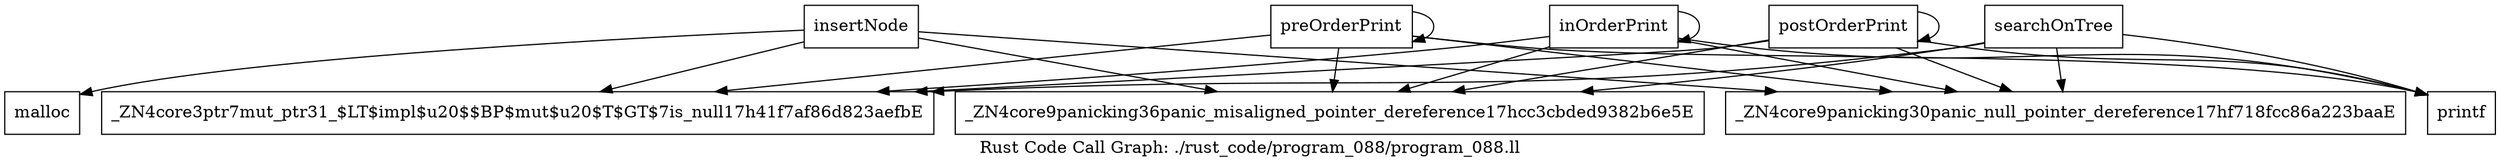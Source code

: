 digraph "Rust Code Call Graph: ./rust_code/program_088/program_088.ll" {
	label="Rust Code Call Graph: ./rust_code/program_088/program_088.ll";

	Node0x55568c3efac0 [shape=record,label="{_ZN4core3ptr7mut_ptr31_$LT$impl$u20$$BP$mut$u20$T$GT$7is_null17h41f7af86d823aefbE}"];
	Node0x55568c3ef990 [shape=record,label="{insertNode}"];
	Node0x55568c3ef990 -> Node0x55568c4051e0;
	Node0x55568c3ef990 -> Node0x55568c3e8980;
	Node0x55568c3ef990 -> Node0x55568c3e47d0;
	Node0x55568c3ef990 -> Node0x55568c3efac0;
	Node0x55568c3e0420 [shape=record,label="{searchOnTree}"];
	Node0x55568c3e0420 -> Node0x55568c3e47d0;
	Node0x55568c3e0420 -> Node0x55568c3e8980;
	Node0x55568c3e0420 -> Node0x55568c3e2260;
	Node0x55568c3e0420 -> Node0x55568c3efac0;
	Node0x55568c3e6600 [shape=record,label="{preOrderPrint}"];
	Node0x55568c3e6600 -> Node0x55568c3efac0;
	Node0x55568c3e6600 -> Node0x55568c3e8980;
	Node0x55568c3e6600 -> Node0x55568c3e2260;
	Node0x55568c3e6600 -> Node0x55568c3e47d0;
	Node0x55568c3e6600 -> Node0x55568c3e6600;
	Node0x55568c3eb580 [shape=record,label="{inOrderPrint}"];
	Node0x55568c3eb580 -> Node0x55568c3efac0;
	Node0x55568c3eb580 -> Node0x55568c3e8980;
	Node0x55568c3eb580 -> Node0x55568c3eb580;
	Node0x55568c3eb580 -> Node0x55568c3e47d0;
	Node0x55568c3eb580 -> Node0x55568c3e2260;
	Node0x55568c3ec410 [shape=record,label="{postOrderPrint}"];
	Node0x55568c3ec410 -> Node0x55568c3efac0;
	Node0x55568c3ec410 -> Node0x55568c3e8980;
	Node0x55568c3ec410 -> Node0x55568c3ec410;
	Node0x55568c3ec410 -> Node0x55568c3e47d0;
	Node0x55568c3ec410 -> Node0x55568c3e2260;
	Node0x55568c4051e0 [shape=record,label="{malloc}"];
	Node0x55568c3e8980 [shape=record,label="{_ZN4core9panicking36panic_misaligned_pointer_dereference17hcc3cbded9382b6e5E}"];
	Node0x55568c3e47d0 [shape=record,label="{_ZN4core9panicking30panic_null_pointer_dereference17hf718fcc86a223baaE}"];
	Node0x55568c3e2260 [shape=record,label="{printf}"];
}

